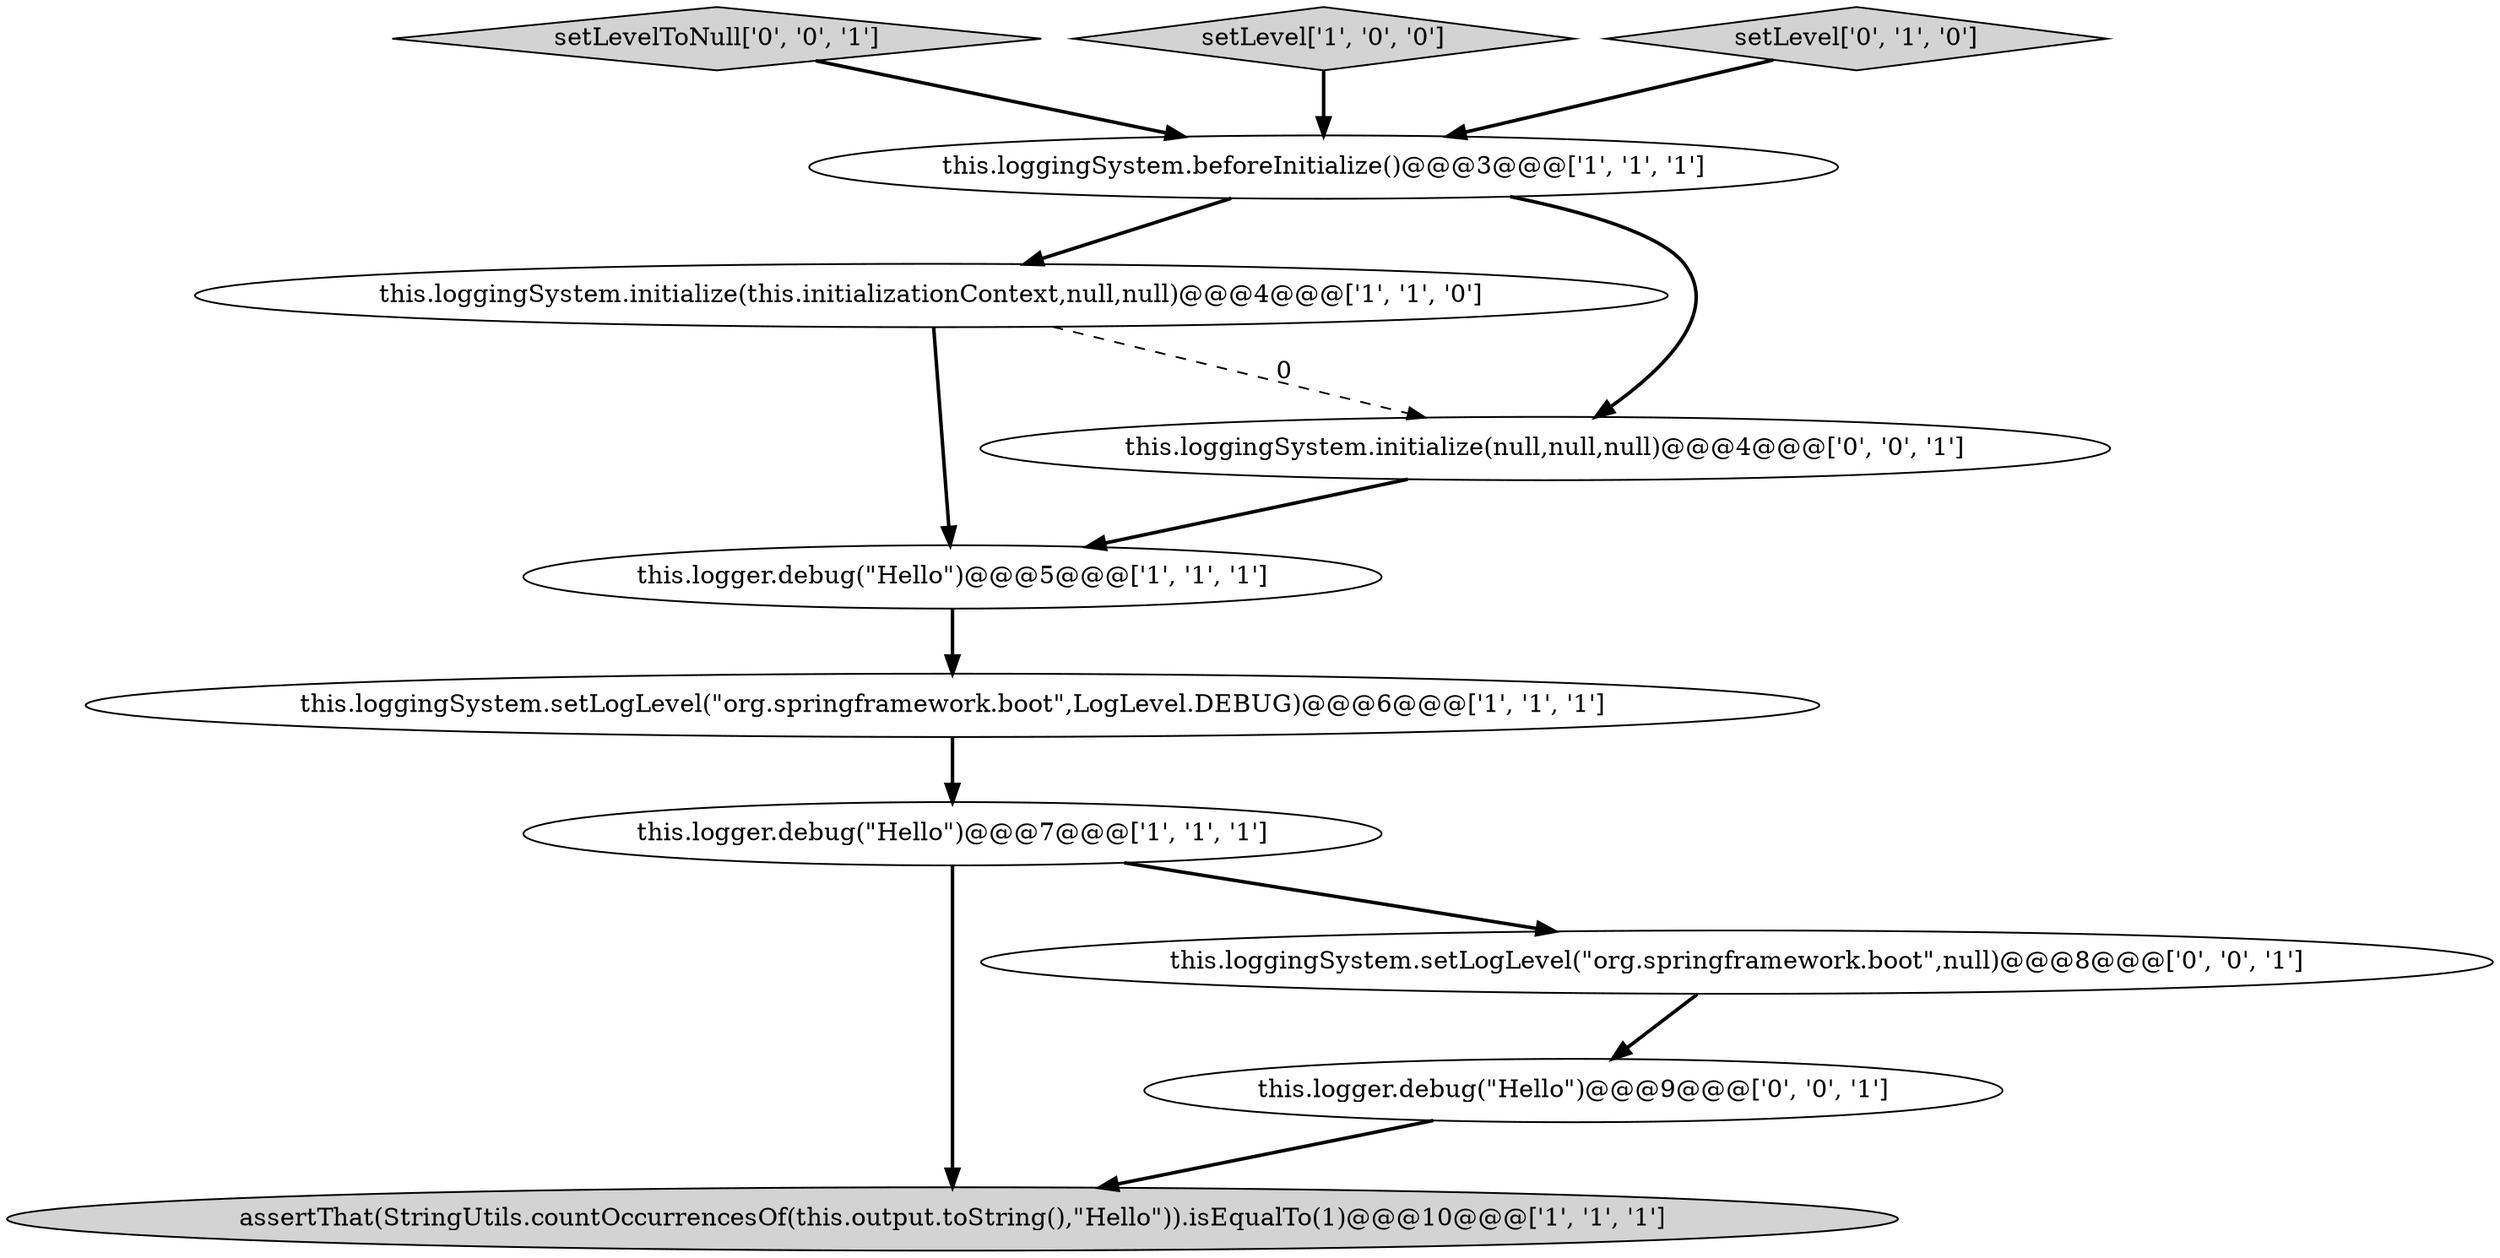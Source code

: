 digraph {
2 [style = filled, label = "this.loggingSystem.beforeInitialize()@@@3@@@['1', '1', '1']", fillcolor = white, shape = ellipse image = "AAA0AAABBB1BBB"];
8 [style = filled, label = "setLevelToNull['0', '0', '1']", fillcolor = lightgray, shape = diamond image = "AAA0AAABBB3BBB"];
1 [style = filled, label = "this.logger.debug(\"Hello\")@@@7@@@['1', '1', '1']", fillcolor = white, shape = ellipse image = "AAA0AAABBB1BBB"];
6 [style = filled, label = "assertThat(StringUtils.countOccurrencesOf(this.output.toString(),\"Hello\")).isEqualTo(1)@@@10@@@['1', '1', '1']", fillcolor = lightgray, shape = ellipse image = "AAA0AAABBB1BBB"];
3 [style = filled, label = "this.loggingSystem.initialize(this.initializationContext,null,null)@@@4@@@['1', '1', '0']", fillcolor = white, shape = ellipse image = "AAA0AAABBB1BBB"];
11 [style = filled, label = "this.logger.debug(\"Hello\")@@@9@@@['0', '0', '1']", fillcolor = white, shape = ellipse image = "AAA0AAABBB3BBB"];
5 [style = filled, label = "this.loggingSystem.setLogLevel(\"org.springframework.boot\",LogLevel.DEBUG)@@@6@@@['1', '1', '1']", fillcolor = white, shape = ellipse image = "AAA0AAABBB1BBB"];
0 [style = filled, label = "this.logger.debug(\"Hello\")@@@5@@@['1', '1', '1']", fillcolor = white, shape = ellipse image = "AAA0AAABBB1BBB"];
4 [style = filled, label = "setLevel['1', '0', '0']", fillcolor = lightgray, shape = diamond image = "AAA0AAABBB1BBB"];
7 [style = filled, label = "setLevel['0', '1', '0']", fillcolor = lightgray, shape = diamond image = "AAA0AAABBB2BBB"];
10 [style = filled, label = "this.loggingSystem.initialize(null,null,null)@@@4@@@['0', '0', '1']", fillcolor = white, shape = ellipse image = "AAA0AAABBB3BBB"];
9 [style = filled, label = "this.loggingSystem.setLogLevel(\"org.springframework.boot\",null)@@@8@@@['0', '0', '1']", fillcolor = white, shape = ellipse image = "AAA0AAABBB3BBB"];
5->1 [style = bold, label=""];
10->0 [style = bold, label=""];
1->9 [style = bold, label=""];
3->10 [style = dashed, label="0"];
1->6 [style = bold, label=""];
4->2 [style = bold, label=""];
9->11 [style = bold, label=""];
8->2 [style = bold, label=""];
2->10 [style = bold, label=""];
7->2 [style = bold, label=""];
3->0 [style = bold, label=""];
2->3 [style = bold, label=""];
11->6 [style = bold, label=""];
0->5 [style = bold, label=""];
}
